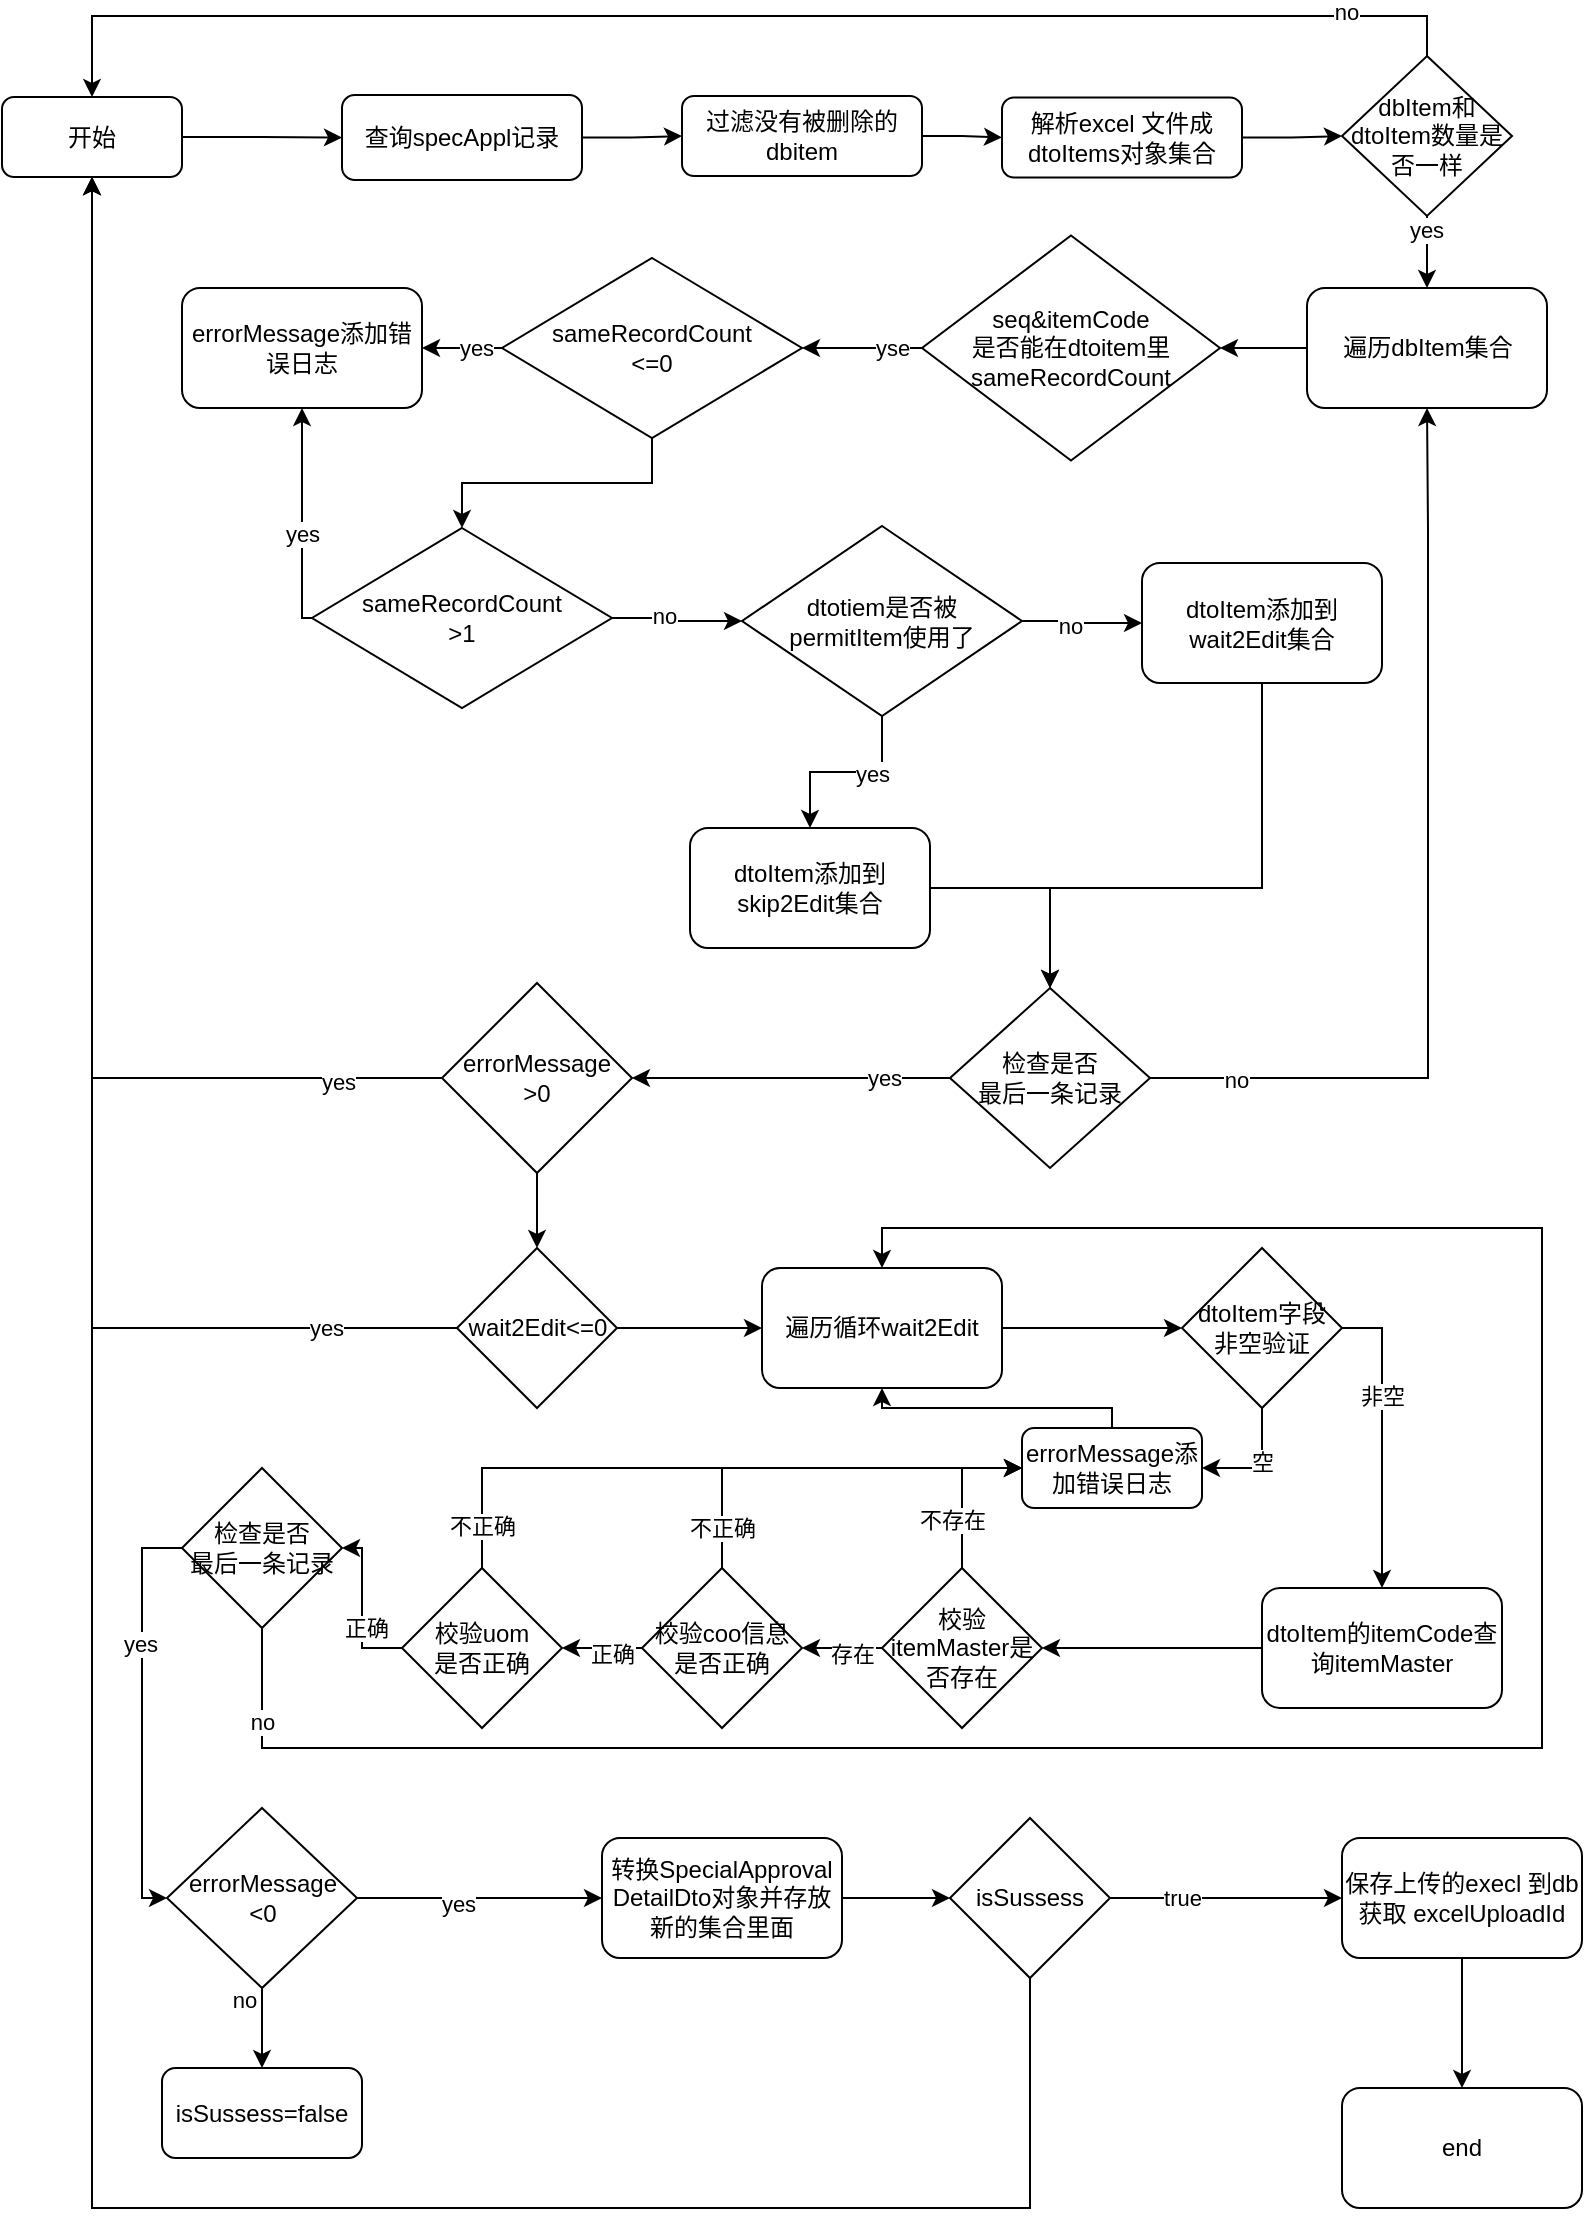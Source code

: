 <mxfile version="20.4.0" type="github">
  <diagram id="C5RBs43oDa-KdzZeNtuy" name="Page-1">
    <mxGraphModel dx="1422" dy="737" grid="1" gridSize="10" guides="1" tooltips="1" connect="1" arrows="1" fold="1" page="1" pageScale="1" pageWidth="827" pageHeight="1169" math="0" shadow="0">
      <root>
        <mxCell id="WIyWlLk6GJQsqaUBKTNV-0" />
        <mxCell id="WIyWlLk6GJQsqaUBKTNV-1" parent="WIyWlLk6GJQsqaUBKTNV-0" />
        <mxCell id="RgUNQmBHwqO6JFGZNGBy-1" value="" style="edgeStyle=orthogonalEdgeStyle;rounded=0;orthogonalLoop=1;jettySize=auto;html=1;" edge="1" parent="WIyWlLk6GJQsqaUBKTNV-1" source="WIyWlLk6GJQsqaUBKTNV-3" target="RgUNQmBHwqO6JFGZNGBy-0">
          <mxGeometry relative="1" as="geometry" />
        </mxCell>
        <mxCell id="WIyWlLk6GJQsqaUBKTNV-3" value="开始" style="rounded=1;whiteSpace=wrap;html=1;fontSize=12;glass=0;strokeWidth=1;shadow=0;" parent="WIyWlLk6GJQsqaUBKTNV-1" vertex="1">
          <mxGeometry x="10" y="74.5" width="90" height="40" as="geometry" />
        </mxCell>
        <mxCell id="RgUNQmBHwqO6JFGZNGBy-3" value="" style="edgeStyle=orthogonalEdgeStyle;rounded=0;orthogonalLoop=1;jettySize=auto;html=1;" edge="1" parent="WIyWlLk6GJQsqaUBKTNV-1" source="RgUNQmBHwqO6JFGZNGBy-0" target="RgUNQmBHwqO6JFGZNGBy-2">
          <mxGeometry relative="1" as="geometry" />
        </mxCell>
        <mxCell id="RgUNQmBHwqO6JFGZNGBy-0" value="查询specAppl记录" style="whiteSpace=wrap;html=1;rounded=1;glass=0;strokeWidth=1;shadow=0;" vertex="1" parent="WIyWlLk6GJQsqaUBKTNV-1">
          <mxGeometry x="180" y="73.5" width="120" height="42.5" as="geometry" />
        </mxCell>
        <mxCell id="RgUNQmBHwqO6JFGZNGBy-5" style="edgeStyle=orthogonalEdgeStyle;rounded=0;orthogonalLoop=1;jettySize=auto;html=1;exitX=1;exitY=0.5;exitDx=0;exitDy=0;entryX=0;entryY=0.5;entryDx=0;entryDy=0;" edge="1" parent="WIyWlLk6GJQsqaUBKTNV-1" source="RgUNQmBHwqO6JFGZNGBy-2" target="RgUNQmBHwqO6JFGZNGBy-4">
          <mxGeometry relative="1" as="geometry" />
        </mxCell>
        <mxCell id="RgUNQmBHwqO6JFGZNGBy-2" value="过滤没有被删除的dbitem" style="whiteSpace=wrap;html=1;rounded=1;glass=0;strokeWidth=1;shadow=0;" vertex="1" parent="WIyWlLk6GJQsqaUBKTNV-1">
          <mxGeometry x="350" y="74" width="120" height="40" as="geometry" />
        </mxCell>
        <mxCell id="RgUNQmBHwqO6JFGZNGBy-8" style="edgeStyle=orthogonalEdgeStyle;rounded=0;orthogonalLoop=1;jettySize=auto;html=1;exitX=1;exitY=0.5;exitDx=0;exitDy=0;entryX=0;entryY=0.5;entryDx=0;entryDy=0;" edge="1" parent="WIyWlLk6GJQsqaUBKTNV-1" source="RgUNQmBHwqO6JFGZNGBy-4" target="RgUNQmBHwqO6JFGZNGBy-7">
          <mxGeometry relative="1" as="geometry" />
        </mxCell>
        <mxCell id="RgUNQmBHwqO6JFGZNGBy-4" value="解析excel 文件成dtoItems对象集合" style="rounded=1;whiteSpace=wrap;html=1;fontSize=12;glass=0;strokeWidth=1;shadow=0;" vertex="1" parent="WIyWlLk6GJQsqaUBKTNV-1">
          <mxGeometry x="510" y="74.75" width="120" height="40" as="geometry" />
        </mxCell>
        <mxCell id="RgUNQmBHwqO6JFGZNGBy-9" style="edgeStyle=orthogonalEdgeStyle;rounded=0;orthogonalLoop=1;jettySize=auto;html=1;exitX=0.5;exitY=0;exitDx=0;exitDy=0;entryX=0.5;entryY=0;entryDx=0;entryDy=0;" edge="1" parent="WIyWlLk6GJQsqaUBKTNV-1" source="RgUNQmBHwqO6JFGZNGBy-7" target="WIyWlLk6GJQsqaUBKTNV-3">
          <mxGeometry relative="1" as="geometry" />
        </mxCell>
        <mxCell id="RgUNQmBHwqO6JFGZNGBy-10" value="no" style="edgeLabel;html=1;align=center;verticalAlign=middle;resizable=0;points=[];" vertex="1" connectable="0" parent="RgUNQmBHwqO6JFGZNGBy-9">
          <mxGeometry x="-0.832" y="-2" relative="1" as="geometry">
            <mxPoint as="offset" />
          </mxGeometry>
        </mxCell>
        <mxCell id="RgUNQmBHwqO6JFGZNGBy-12" value="" style="edgeStyle=orthogonalEdgeStyle;rounded=0;orthogonalLoop=1;jettySize=auto;html=1;" edge="1" parent="WIyWlLk6GJQsqaUBKTNV-1" source="RgUNQmBHwqO6JFGZNGBy-7" target="RgUNQmBHwqO6JFGZNGBy-11">
          <mxGeometry relative="1" as="geometry" />
        </mxCell>
        <mxCell id="RgUNQmBHwqO6JFGZNGBy-21" value="yes" style="edgeLabel;html=1;align=center;verticalAlign=middle;resizable=0;points=[];" vertex="1" connectable="0" parent="RgUNQmBHwqO6JFGZNGBy-12">
          <mxGeometry x="-0.68" y="-1" relative="1" as="geometry">
            <mxPoint as="offset" />
          </mxGeometry>
        </mxCell>
        <mxCell id="RgUNQmBHwqO6JFGZNGBy-7" value="&lt;div&gt;dbItem和&lt;/div&gt;&lt;div&gt;dtoItem数量是否一样&lt;br&gt;&lt;/div&gt;" style="rhombus;whiteSpace=wrap;html=1;" vertex="1" parent="WIyWlLk6GJQsqaUBKTNV-1">
          <mxGeometry x="680" y="54" width="85" height="80" as="geometry" />
        </mxCell>
        <mxCell id="RgUNQmBHwqO6JFGZNGBy-16" style="edgeStyle=orthogonalEdgeStyle;rounded=0;orthogonalLoop=1;jettySize=auto;html=1;exitX=0;exitY=0.5;exitDx=0;exitDy=0;entryX=1;entryY=0.5;entryDx=0;entryDy=0;" edge="1" parent="WIyWlLk6GJQsqaUBKTNV-1" source="RgUNQmBHwqO6JFGZNGBy-11" target="RgUNQmBHwqO6JFGZNGBy-15">
          <mxGeometry relative="1" as="geometry" />
        </mxCell>
        <mxCell id="RgUNQmBHwqO6JFGZNGBy-11" value="遍历dbItem集合" style="rounded=1;whiteSpace=wrap;html=1;" vertex="1" parent="WIyWlLk6GJQsqaUBKTNV-1">
          <mxGeometry x="662.5" y="170" width="120" height="60" as="geometry" />
        </mxCell>
        <mxCell id="RgUNQmBHwqO6JFGZNGBy-18" value="" style="edgeStyle=orthogonalEdgeStyle;rounded=0;orthogonalLoop=1;jettySize=auto;html=1;" edge="1" parent="WIyWlLk6GJQsqaUBKTNV-1" source="RgUNQmBHwqO6JFGZNGBy-15" target="RgUNQmBHwqO6JFGZNGBy-17">
          <mxGeometry relative="1" as="geometry" />
        </mxCell>
        <mxCell id="RgUNQmBHwqO6JFGZNGBy-19" value="yse" style="edgeLabel;html=1;align=center;verticalAlign=middle;resizable=0;points=[];" vertex="1" connectable="0" parent="RgUNQmBHwqO6JFGZNGBy-18">
          <mxGeometry x="-0.697" y="1" relative="1" as="geometry">
            <mxPoint x="-6" y="-1" as="offset" />
          </mxGeometry>
        </mxCell>
        <mxCell id="RgUNQmBHwqO6JFGZNGBy-15" value="&lt;div&gt;seq&amp;amp;itemCode&lt;/div&gt;&lt;div&gt;是否能在dtoitem里&lt;/div&gt;&lt;div&gt;sameRecordCount&lt;/div&gt;" style="rhombus;whiteSpace=wrap;html=1;" vertex="1" parent="WIyWlLk6GJQsqaUBKTNV-1">
          <mxGeometry x="470" y="143.75" width="149" height="112.5" as="geometry" />
        </mxCell>
        <mxCell id="RgUNQmBHwqO6JFGZNGBy-23" value="" style="edgeStyle=orthogonalEdgeStyle;rounded=0;orthogonalLoop=1;jettySize=auto;html=1;" edge="1" parent="WIyWlLk6GJQsqaUBKTNV-1" source="RgUNQmBHwqO6JFGZNGBy-17" target="RgUNQmBHwqO6JFGZNGBy-22">
          <mxGeometry relative="1" as="geometry" />
        </mxCell>
        <mxCell id="RgUNQmBHwqO6JFGZNGBy-24" value="yes" style="edgeLabel;html=1;align=center;verticalAlign=middle;resizable=0;points=[];" vertex="1" connectable="0" parent="RgUNQmBHwqO6JFGZNGBy-23">
          <mxGeometry x="-0.68" relative="1" as="geometry">
            <mxPoint x="-7" as="offset" />
          </mxGeometry>
        </mxCell>
        <mxCell id="RgUNQmBHwqO6JFGZNGBy-28" style="edgeStyle=orthogonalEdgeStyle;rounded=0;orthogonalLoop=1;jettySize=auto;html=1;exitX=0.5;exitY=1;exitDx=0;exitDy=0;entryX=0.5;entryY=0;entryDx=0;entryDy=0;" edge="1" parent="WIyWlLk6GJQsqaUBKTNV-1" source="RgUNQmBHwqO6JFGZNGBy-17" target="RgUNQmBHwqO6JFGZNGBy-27">
          <mxGeometry relative="1" as="geometry" />
        </mxCell>
        <mxCell id="RgUNQmBHwqO6JFGZNGBy-17" value="&lt;div&gt;sameRecordCount&lt;/div&gt;&amp;lt;=0" style="rhombus;whiteSpace=wrap;html=1;" vertex="1" parent="WIyWlLk6GJQsqaUBKTNV-1">
          <mxGeometry x="260" y="155" width="150" height="90" as="geometry" />
        </mxCell>
        <mxCell id="RgUNQmBHwqO6JFGZNGBy-22" value="errorMessage添加错误日志" style="rounded=1;whiteSpace=wrap;html=1;" vertex="1" parent="WIyWlLk6GJQsqaUBKTNV-1">
          <mxGeometry x="100" y="170" width="120" height="60" as="geometry" />
        </mxCell>
        <mxCell id="RgUNQmBHwqO6JFGZNGBy-30" style="edgeStyle=orthogonalEdgeStyle;rounded=0;orthogonalLoop=1;jettySize=auto;html=1;exitX=0;exitY=0.5;exitDx=0;exitDy=0;" edge="1" parent="WIyWlLk6GJQsqaUBKTNV-1" source="RgUNQmBHwqO6JFGZNGBy-27" target="RgUNQmBHwqO6JFGZNGBy-22">
          <mxGeometry relative="1" as="geometry">
            <Array as="points">
              <mxPoint x="160" y="335" />
            </Array>
          </mxGeometry>
        </mxCell>
        <mxCell id="RgUNQmBHwqO6JFGZNGBy-34" value="yes" style="edgeLabel;html=1;align=center;verticalAlign=middle;resizable=0;points=[];" vertex="1" connectable="0" parent="RgUNQmBHwqO6JFGZNGBy-30">
          <mxGeometry x="-0.553" relative="1" as="geometry">
            <mxPoint y="-23" as="offset" />
          </mxGeometry>
        </mxCell>
        <mxCell id="RgUNQmBHwqO6JFGZNGBy-32" value="" style="edgeStyle=orthogonalEdgeStyle;rounded=0;orthogonalLoop=1;jettySize=auto;html=1;entryX=0;entryY=0.5;entryDx=0;entryDy=0;" edge="1" parent="WIyWlLk6GJQsqaUBKTNV-1" source="RgUNQmBHwqO6JFGZNGBy-27" target="RgUNQmBHwqO6JFGZNGBy-33">
          <mxGeometry relative="1" as="geometry">
            <mxPoint x="440" y="371.25" as="targetPoint" />
          </mxGeometry>
        </mxCell>
        <mxCell id="RgUNQmBHwqO6JFGZNGBy-35" value="no" style="edgeLabel;html=1;align=center;verticalAlign=middle;resizable=0;points=[];" vertex="1" connectable="0" parent="RgUNQmBHwqO6JFGZNGBy-32">
          <mxGeometry x="-0.233" y="1" relative="1" as="geometry">
            <mxPoint as="offset" />
          </mxGeometry>
        </mxCell>
        <mxCell id="RgUNQmBHwqO6JFGZNGBy-27" value="&lt;div&gt;sameRecordCount&lt;/div&gt;&amp;gt;1" style="rhombus;whiteSpace=wrap;html=1;" vertex="1" parent="WIyWlLk6GJQsqaUBKTNV-1">
          <mxGeometry x="165" y="290" width="150" height="90" as="geometry" />
        </mxCell>
        <mxCell id="RgUNQmBHwqO6JFGZNGBy-37" value="" style="edgeStyle=orthogonalEdgeStyle;rounded=0;orthogonalLoop=1;jettySize=auto;html=1;" edge="1" parent="WIyWlLk6GJQsqaUBKTNV-1" source="RgUNQmBHwqO6JFGZNGBy-33" target="RgUNQmBHwqO6JFGZNGBy-36">
          <mxGeometry relative="1" as="geometry" />
        </mxCell>
        <mxCell id="RgUNQmBHwqO6JFGZNGBy-38" value="yes" style="edgeLabel;html=1;align=center;verticalAlign=middle;resizable=0;points=[];" vertex="1" connectable="0" parent="RgUNQmBHwqO6JFGZNGBy-37">
          <mxGeometry x="-0.272" relative="1" as="geometry">
            <mxPoint y="1" as="offset" />
          </mxGeometry>
        </mxCell>
        <mxCell id="RgUNQmBHwqO6JFGZNGBy-40" value="" style="edgeStyle=orthogonalEdgeStyle;rounded=0;orthogonalLoop=1;jettySize=auto;html=1;" edge="1" parent="WIyWlLk6GJQsqaUBKTNV-1" source="RgUNQmBHwqO6JFGZNGBy-33" target="RgUNQmBHwqO6JFGZNGBy-39">
          <mxGeometry relative="1" as="geometry" />
        </mxCell>
        <mxCell id="RgUNQmBHwqO6JFGZNGBy-41" value="no" style="edgeLabel;html=1;align=center;verticalAlign=middle;resizable=0;points=[];" vertex="1" connectable="0" parent="RgUNQmBHwqO6JFGZNGBy-40">
          <mxGeometry x="-0.218" y="-2" relative="1" as="geometry">
            <mxPoint as="offset" />
          </mxGeometry>
        </mxCell>
        <mxCell id="RgUNQmBHwqO6JFGZNGBy-33" value="&lt;div&gt;dtotiem是否被&lt;/div&gt;&lt;div&gt;permitItem使用了&lt;/div&gt;" style="rhombus;whiteSpace=wrap;html=1;" vertex="1" parent="WIyWlLk6GJQsqaUBKTNV-1">
          <mxGeometry x="380" y="289" width="140" height="95" as="geometry" />
        </mxCell>
        <mxCell id="RgUNQmBHwqO6JFGZNGBy-43" value="" style="edgeStyle=orthogonalEdgeStyle;rounded=0;orthogonalLoop=1;jettySize=auto;html=1;" edge="1" parent="WIyWlLk6GJQsqaUBKTNV-1" source="RgUNQmBHwqO6JFGZNGBy-36" target="RgUNQmBHwqO6JFGZNGBy-42">
          <mxGeometry relative="1" as="geometry" />
        </mxCell>
        <mxCell id="RgUNQmBHwqO6JFGZNGBy-36" value="dtoItem添加到skip2Edit集合" style="rounded=1;whiteSpace=wrap;html=1;" vertex="1" parent="WIyWlLk6GJQsqaUBKTNV-1">
          <mxGeometry x="354" y="440" width="120" height="60" as="geometry" />
        </mxCell>
        <mxCell id="RgUNQmBHwqO6JFGZNGBy-44" style="edgeStyle=orthogonalEdgeStyle;rounded=0;orthogonalLoop=1;jettySize=auto;html=1;exitX=0.5;exitY=1;exitDx=0;exitDy=0;entryX=0.5;entryY=0;entryDx=0;entryDy=0;" edge="1" parent="WIyWlLk6GJQsqaUBKTNV-1" source="RgUNQmBHwqO6JFGZNGBy-39" target="RgUNQmBHwqO6JFGZNGBy-42">
          <mxGeometry relative="1" as="geometry">
            <Array as="points">
              <mxPoint x="590" y="470" />
              <mxPoint x="560" y="470" />
            </Array>
          </mxGeometry>
        </mxCell>
        <mxCell id="RgUNQmBHwqO6JFGZNGBy-39" value="dtoItem添加到wait2Edit集合" style="rounded=1;whiteSpace=wrap;html=1;" vertex="1" parent="WIyWlLk6GJQsqaUBKTNV-1">
          <mxGeometry x="580" y="307.5" width="120" height="60" as="geometry" />
        </mxCell>
        <mxCell id="RgUNQmBHwqO6JFGZNGBy-45" style="edgeStyle=orthogonalEdgeStyle;rounded=0;orthogonalLoop=1;jettySize=auto;html=1;exitX=1;exitY=0.5;exitDx=0;exitDy=0;entryX=0.5;entryY=1;entryDx=0;entryDy=0;" edge="1" parent="WIyWlLk6GJQsqaUBKTNV-1" source="RgUNQmBHwqO6JFGZNGBy-42" target="RgUNQmBHwqO6JFGZNGBy-11">
          <mxGeometry relative="1" as="geometry">
            <Array as="points">
              <mxPoint x="723" y="565" />
              <mxPoint x="723" y="290" />
            </Array>
          </mxGeometry>
        </mxCell>
        <mxCell id="RgUNQmBHwqO6JFGZNGBy-46" value="no" style="edgeLabel;html=1;align=center;verticalAlign=middle;resizable=0;points=[];" vertex="1" connectable="0" parent="RgUNQmBHwqO6JFGZNGBy-45">
          <mxGeometry x="-0.82" y="-1" relative="1" as="geometry">
            <mxPoint as="offset" />
          </mxGeometry>
        </mxCell>
        <mxCell id="RgUNQmBHwqO6JFGZNGBy-48" value="" style="edgeStyle=orthogonalEdgeStyle;rounded=0;orthogonalLoop=1;jettySize=auto;html=1;entryX=1;entryY=0.5;entryDx=0;entryDy=0;" edge="1" parent="WIyWlLk6GJQsqaUBKTNV-1" source="RgUNQmBHwqO6JFGZNGBy-42" target="RgUNQmBHwqO6JFGZNGBy-51">
          <mxGeometry relative="1" as="geometry">
            <mxPoint x="380" y="565" as="targetPoint" />
          </mxGeometry>
        </mxCell>
        <mxCell id="RgUNQmBHwqO6JFGZNGBy-49" value="yes" style="edgeLabel;html=1;align=center;verticalAlign=middle;resizable=0;points=[];" vertex="1" connectable="0" parent="RgUNQmBHwqO6JFGZNGBy-48">
          <mxGeometry x="-0.744" relative="1" as="geometry">
            <mxPoint x="-13" as="offset" />
          </mxGeometry>
        </mxCell>
        <mxCell id="RgUNQmBHwqO6JFGZNGBy-42" value="&lt;div&gt;检查是否&lt;/div&gt;&lt;div&gt;最后一条记录&lt;br&gt;&lt;/div&gt;" style="rhombus;whiteSpace=wrap;html=1;" vertex="1" parent="WIyWlLk6GJQsqaUBKTNV-1">
          <mxGeometry x="484" y="520" width="100" height="90" as="geometry" />
        </mxCell>
        <mxCell id="RgUNQmBHwqO6JFGZNGBy-52" style="edgeStyle=orthogonalEdgeStyle;rounded=0;orthogonalLoop=1;jettySize=auto;html=1;exitX=0;exitY=0.5;exitDx=0;exitDy=0;entryX=0.5;entryY=1;entryDx=0;entryDy=0;" edge="1" parent="WIyWlLk6GJQsqaUBKTNV-1" source="RgUNQmBHwqO6JFGZNGBy-51" target="WIyWlLk6GJQsqaUBKTNV-3">
          <mxGeometry relative="1" as="geometry" />
        </mxCell>
        <mxCell id="RgUNQmBHwqO6JFGZNGBy-53" value="yes" style="edgeLabel;html=1;align=center;verticalAlign=middle;resizable=0;points=[];" vertex="1" connectable="0" parent="RgUNQmBHwqO6JFGZNGBy-52">
          <mxGeometry x="-0.834" y="2" relative="1" as="geometry">
            <mxPoint as="offset" />
          </mxGeometry>
        </mxCell>
        <mxCell id="RgUNQmBHwqO6JFGZNGBy-55" value="" style="edgeStyle=orthogonalEdgeStyle;rounded=0;orthogonalLoop=1;jettySize=auto;html=1;" edge="1" parent="WIyWlLk6GJQsqaUBKTNV-1" source="RgUNQmBHwqO6JFGZNGBy-51" target="RgUNQmBHwqO6JFGZNGBy-54">
          <mxGeometry relative="1" as="geometry" />
        </mxCell>
        <mxCell id="RgUNQmBHwqO6JFGZNGBy-51" value="&lt;div&gt;errorMessage&lt;/div&gt;&amp;gt;0" style="rhombus;whiteSpace=wrap;html=1;" vertex="1" parent="WIyWlLk6GJQsqaUBKTNV-1">
          <mxGeometry x="230" y="517.5" width="95" height="95" as="geometry" />
        </mxCell>
        <mxCell id="RgUNQmBHwqO6JFGZNGBy-56" style="edgeStyle=orthogonalEdgeStyle;rounded=0;orthogonalLoop=1;jettySize=auto;html=1;exitX=0;exitY=0.5;exitDx=0;exitDy=0;" edge="1" parent="WIyWlLk6GJQsqaUBKTNV-1" source="RgUNQmBHwqO6JFGZNGBy-54" target="WIyWlLk6GJQsqaUBKTNV-3">
          <mxGeometry relative="1" as="geometry" />
        </mxCell>
        <mxCell id="RgUNQmBHwqO6JFGZNGBy-57" value="yes" style="edgeLabel;html=1;align=center;verticalAlign=middle;resizable=0;points=[];" vertex="1" connectable="0" parent="RgUNQmBHwqO6JFGZNGBy-56">
          <mxGeometry x="-0.93" y="1" relative="1" as="geometry">
            <mxPoint x="-39" y="-1" as="offset" />
          </mxGeometry>
        </mxCell>
        <mxCell id="RgUNQmBHwqO6JFGZNGBy-59" value="" style="edgeStyle=orthogonalEdgeStyle;rounded=0;orthogonalLoop=1;jettySize=auto;html=1;" edge="1" parent="WIyWlLk6GJQsqaUBKTNV-1" source="RgUNQmBHwqO6JFGZNGBy-54" target="RgUNQmBHwqO6JFGZNGBy-58">
          <mxGeometry relative="1" as="geometry" />
        </mxCell>
        <mxCell id="RgUNQmBHwqO6JFGZNGBy-54" value="wait2Edit&amp;lt;=0" style="rhombus;whiteSpace=wrap;html=1;" vertex="1" parent="WIyWlLk6GJQsqaUBKTNV-1">
          <mxGeometry x="237.5" y="650" width="80" height="80" as="geometry" />
        </mxCell>
        <mxCell id="RgUNQmBHwqO6JFGZNGBy-63" style="edgeStyle=orthogonalEdgeStyle;rounded=0;orthogonalLoop=1;jettySize=auto;html=1;exitX=1;exitY=0.5;exitDx=0;exitDy=0;entryX=0;entryY=0.5;entryDx=0;entryDy=0;" edge="1" parent="WIyWlLk6GJQsqaUBKTNV-1" source="RgUNQmBHwqO6JFGZNGBy-58" target="RgUNQmBHwqO6JFGZNGBy-72">
          <mxGeometry relative="1" as="geometry">
            <mxPoint x="580" y="690" as="targetPoint" />
          </mxGeometry>
        </mxCell>
        <mxCell id="RgUNQmBHwqO6JFGZNGBy-58" value="遍历循环wait2Edit" style="rounded=1;whiteSpace=wrap;html=1;" vertex="1" parent="WIyWlLk6GJQsqaUBKTNV-1">
          <mxGeometry x="390" y="660" width="120" height="60" as="geometry" />
        </mxCell>
        <mxCell id="RgUNQmBHwqO6JFGZNGBy-68" value="" style="edgeStyle=orthogonalEdgeStyle;rounded=0;orthogonalLoop=1;jettySize=auto;html=1;exitX=1;exitY=0.5;exitDx=0;exitDy=0;" edge="1" parent="WIyWlLk6GJQsqaUBKTNV-1" source="RgUNQmBHwqO6JFGZNGBy-72" target="RgUNQmBHwqO6JFGZNGBy-67">
          <mxGeometry relative="1" as="geometry">
            <mxPoint x="640" y="720" as="sourcePoint" />
          </mxGeometry>
        </mxCell>
        <mxCell id="RgUNQmBHwqO6JFGZNGBy-75" value="非空" style="edgeLabel;html=1;align=center;verticalAlign=middle;resizable=0;points=[];" vertex="1" connectable="0" parent="RgUNQmBHwqO6JFGZNGBy-68">
          <mxGeometry x="-0.277" relative="1" as="geometry">
            <mxPoint as="offset" />
          </mxGeometry>
        </mxCell>
        <mxCell id="RgUNQmBHwqO6JFGZNGBy-70" value="" style="edgeStyle=orthogonalEdgeStyle;rounded=0;orthogonalLoop=1;jettySize=auto;html=1;entryX=1;entryY=0.5;entryDx=0;entryDy=0;" edge="1" parent="WIyWlLk6GJQsqaUBKTNV-1" source="RgUNQmBHwqO6JFGZNGBy-67" target="RgUNQmBHwqO6JFGZNGBy-78">
          <mxGeometry relative="1" as="geometry">
            <mxPoint x="510" y="850" as="targetPoint" />
          </mxGeometry>
        </mxCell>
        <mxCell id="RgUNQmBHwqO6JFGZNGBy-67" value="dtoItem的itemCode查询itemMaster" style="rounded=1;whiteSpace=wrap;html=1;" vertex="1" parent="WIyWlLk6GJQsqaUBKTNV-1">
          <mxGeometry x="640" y="820" width="120" height="60" as="geometry" />
        </mxCell>
        <mxCell id="RgUNQmBHwqO6JFGZNGBy-76" style="edgeStyle=orthogonalEdgeStyle;rounded=0;orthogonalLoop=1;jettySize=auto;html=1;exitX=0.5;exitY=1;exitDx=0;exitDy=0;entryX=1;entryY=0.5;entryDx=0;entryDy=0;" edge="1" parent="WIyWlLk6GJQsqaUBKTNV-1" source="RgUNQmBHwqO6JFGZNGBy-72" target="RgUNQmBHwqO6JFGZNGBy-73">
          <mxGeometry relative="1" as="geometry" />
        </mxCell>
        <mxCell id="RgUNQmBHwqO6JFGZNGBy-77" value="空" style="edgeLabel;html=1;align=center;verticalAlign=middle;resizable=0;points=[];" vertex="1" connectable="0" parent="RgUNQmBHwqO6JFGZNGBy-76">
          <mxGeometry x="-0.1" relative="1" as="geometry">
            <mxPoint as="offset" />
          </mxGeometry>
        </mxCell>
        <mxCell id="RgUNQmBHwqO6JFGZNGBy-72" value="&lt;div&gt;dtoItem字段&lt;/div&gt;&lt;div&gt;非空验证&lt;br&gt;&lt;/div&gt;" style="rhombus;whiteSpace=wrap;html=1;" vertex="1" parent="WIyWlLk6GJQsqaUBKTNV-1">
          <mxGeometry x="600" y="650" width="80" height="80" as="geometry" />
        </mxCell>
        <mxCell id="RgUNQmBHwqO6JFGZNGBy-83" style="edgeStyle=orthogonalEdgeStyle;rounded=0;orthogonalLoop=1;jettySize=auto;html=1;exitX=0.5;exitY=0;exitDx=0;exitDy=0;entryX=0.5;entryY=1;entryDx=0;entryDy=0;" edge="1" parent="WIyWlLk6GJQsqaUBKTNV-1" source="RgUNQmBHwqO6JFGZNGBy-73" target="RgUNQmBHwqO6JFGZNGBy-58">
          <mxGeometry relative="1" as="geometry">
            <Array as="points">
              <mxPoint x="565" y="730" />
              <mxPoint x="450" y="730" />
            </Array>
          </mxGeometry>
        </mxCell>
        <mxCell id="RgUNQmBHwqO6JFGZNGBy-73" value="errorMessage添加错误日志" style="rounded=1;whiteSpace=wrap;html=1;" vertex="1" parent="WIyWlLk6GJQsqaUBKTNV-1">
          <mxGeometry x="520" y="740" width="90" height="40" as="geometry" />
        </mxCell>
        <mxCell id="RgUNQmBHwqO6JFGZNGBy-79" style="edgeStyle=orthogonalEdgeStyle;rounded=0;orthogonalLoop=1;jettySize=auto;html=1;exitX=0.5;exitY=0;exitDx=0;exitDy=0;entryX=0;entryY=0.5;entryDx=0;entryDy=0;" edge="1" parent="WIyWlLk6GJQsqaUBKTNV-1" source="RgUNQmBHwqO6JFGZNGBy-78" target="RgUNQmBHwqO6JFGZNGBy-73">
          <mxGeometry relative="1" as="geometry" />
        </mxCell>
        <mxCell id="RgUNQmBHwqO6JFGZNGBy-80" value="不存在" style="edgeLabel;html=1;align=center;verticalAlign=middle;resizable=0;points=[];" vertex="1" connectable="0" parent="RgUNQmBHwqO6JFGZNGBy-79">
          <mxGeometry x="0.044" y="-2" relative="1" as="geometry">
            <mxPoint x="-7" y="18" as="offset" />
          </mxGeometry>
        </mxCell>
        <mxCell id="RgUNQmBHwqO6JFGZNGBy-82" value="" style="edgeStyle=orthogonalEdgeStyle;rounded=0;orthogonalLoop=1;jettySize=auto;html=1;" edge="1" parent="WIyWlLk6GJQsqaUBKTNV-1" source="RgUNQmBHwqO6JFGZNGBy-78" target="RgUNQmBHwqO6JFGZNGBy-81">
          <mxGeometry relative="1" as="geometry" />
        </mxCell>
        <mxCell id="RgUNQmBHwqO6JFGZNGBy-86" value="存在" style="edgeLabel;html=1;align=center;verticalAlign=middle;resizable=0;points=[];" vertex="1" connectable="0" parent="RgUNQmBHwqO6JFGZNGBy-82">
          <mxGeometry x="-0.225" y="3" relative="1" as="geometry">
            <mxPoint as="offset" />
          </mxGeometry>
        </mxCell>
        <mxCell id="RgUNQmBHwqO6JFGZNGBy-78" value="校验itemMaster是否存在" style="rhombus;whiteSpace=wrap;html=1;" vertex="1" parent="WIyWlLk6GJQsqaUBKTNV-1">
          <mxGeometry x="450" y="810" width="80" height="80" as="geometry" />
        </mxCell>
        <mxCell id="RgUNQmBHwqO6JFGZNGBy-84" style="edgeStyle=orthogonalEdgeStyle;rounded=0;orthogonalLoop=1;jettySize=auto;html=1;exitX=0.5;exitY=0;exitDx=0;exitDy=0;entryX=0;entryY=0.5;entryDx=0;entryDy=0;" edge="1" parent="WIyWlLk6GJQsqaUBKTNV-1" source="RgUNQmBHwqO6JFGZNGBy-81" target="RgUNQmBHwqO6JFGZNGBy-73">
          <mxGeometry relative="1" as="geometry">
            <Array as="points">
              <mxPoint x="370" y="760" />
            </Array>
          </mxGeometry>
        </mxCell>
        <mxCell id="RgUNQmBHwqO6JFGZNGBy-85" value="不正确" style="edgeLabel;html=1;align=center;verticalAlign=middle;resizable=0;points=[];" vertex="1" connectable="0" parent="RgUNQmBHwqO6JFGZNGBy-84">
          <mxGeometry x="-0.711" y="1" relative="1" as="geometry">
            <mxPoint x="1" y="9" as="offset" />
          </mxGeometry>
        </mxCell>
        <mxCell id="RgUNQmBHwqO6JFGZNGBy-88" value="" style="edgeStyle=orthogonalEdgeStyle;rounded=0;orthogonalLoop=1;jettySize=auto;html=1;" edge="1" parent="WIyWlLk6GJQsqaUBKTNV-1" source="RgUNQmBHwqO6JFGZNGBy-81" target="RgUNQmBHwqO6JFGZNGBy-87">
          <mxGeometry relative="1" as="geometry" />
        </mxCell>
        <mxCell id="RgUNQmBHwqO6JFGZNGBy-89" value="正确" style="edgeLabel;html=1;align=center;verticalAlign=middle;resizable=0;points=[];" vertex="1" connectable="0" parent="RgUNQmBHwqO6JFGZNGBy-88">
          <mxGeometry x="-0.225" y="3" relative="1" as="geometry">
            <mxPoint as="offset" />
          </mxGeometry>
        </mxCell>
        <mxCell id="RgUNQmBHwqO6JFGZNGBy-81" value="校验coo信息是否正确" style="rhombus;whiteSpace=wrap;html=1;" vertex="1" parent="WIyWlLk6GJQsqaUBKTNV-1">
          <mxGeometry x="330" y="810" width="80" height="80" as="geometry" />
        </mxCell>
        <mxCell id="RgUNQmBHwqO6JFGZNGBy-90" style="edgeStyle=orthogonalEdgeStyle;rounded=0;orthogonalLoop=1;jettySize=auto;html=1;exitX=0.5;exitY=0;exitDx=0;exitDy=0;entryX=0;entryY=0.5;entryDx=0;entryDy=0;" edge="1" parent="WIyWlLk6GJQsqaUBKTNV-1" source="RgUNQmBHwqO6JFGZNGBy-87" target="RgUNQmBHwqO6JFGZNGBy-73">
          <mxGeometry relative="1" as="geometry" />
        </mxCell>
        <mxCell id="RgUNQmBHwqO6JFGZNGBy-91" value="不正确" style="edgeLabel;html=1;align=center;verticalAlign=middle;resizable=0;points=[];" vertex="1" connectable="0" parent="RgUNQmBHwqO6JFGZNGBy-90">
          <mxGeometry x="-0.81" y="2" relative="1" as="geometry">
            <mxPoint x="2" y="9" as="offset" />
          </mxGeometry>
        </mxCell>
        <mxCell id="RgUNQmBHwqO6JFGZNGBy-113" style="edgeStyle=orthogonalEdgeStyle;rounded=0;orthogonalLoop=1;jettySize=auto;html=1;exitX=0;exitY=0.5;exitDx=0;exitDy=0;entryX=1;entryY=0.5;entryDx=0;entryDy=0;" edge="1" parent="WIyWlLk6GJQsqaUBKTNV-1" source="RgUNQmBHwqO6JFGZNGBy-87" target="RgUNQmBHwqO6JFGZNGBy-112">
          <mxGeometry relative="1" as="geometry" />
        </mxCell>
        <mxCell id="RgUNQmBHwqO6JFGZNGBy-114" value="正确" style="edgeLabel;html=1;align=center;verticalAlign=middle;resizable=0;points=[];" vertex="1" connectable="0" parent="RgUNQmBHwqO6JFGZNGBy-113">
          <mxGeometry x="-0.25" y="-2" relative="1" as="geometry">
            <mxPoint as="offset" />
          </mxGeometry>
        </mxCell>
        <mxCell id="RgUNQmBHwqO6JFGZNGBy-87" value="&lt;div&gt;校验uom&lt;/div&gt;&lt;div&gt;是否正确&lt;br&gt;&lt;/div&gt;" style="rhombus;whiteSpace=wrap;html=1;" vertex="1" parent="WIyWlLk6GJQsqaUBKTNV-1">
          <mxGeometry x="210" y="810" width="80" height="80" as="geometry" />
        </mxCell>
        <mxCell id="RgUNQmBHwqO6JFGZNGBy-95" value="" style="edgeStyle=orthogonalEdgeStyle;rounded=0;orthogonalLoop=1;jettySize=auto;html=1;" edge="1" parent="WIyWlLk6GJQsqaUBKTNV-1" source="RgUNQmBHwqO6JFGZNGBy-92" target="RgUNQmBHwqO6JFGZNGBy-94">
          <mxGeometry relative="1" as="geometry" />
        </mxCell>
        <mxCell id="RgUNQmBHwqO6JFGZNGBy-96" value="yes" style="edgeLabel;html=1;align=center;verticalAlign=middle;resizable=0;points=[];" vertex="1" connectable="0" parent="RgUNQmBHwqO6JFGZNGBy-95">
          <mxGeometry x="-0.192" y="-3" relative="1" as="geometry">
            <mxPoint x="1" as="offset" />
          </mxGeometry>
        </mxCell>
        <mxCell id="RgUNQmBHwqO6JFGZNGBy-100" value="" style="edgeStyle=orthogonalEdgeStyle;rounded=0;orthogonalLoop=1;jettySize=auto;html=1;" edge="1" parent="WIyWlLk6GJQsqaUBKTNV-1" source="RgUNQmBHwqO6JFGZNGBy-92" target="RgUNQmBHwqO6JFGZNGBy-99">
          <mxGeometry relative="1" as="geometry" />
        </mxCell>
        <mxCell id="RgUNQmBHwqO6JFGZNGBy-101" value="no" style="edgeLabel;html=1;align=center;verticalAlign=middle;resizable=0;points=[];" vertex="1" connectable="0" parent="RgUNQmBHwqO6JFGZNGBy-100">
          <mxGeometry x="-0.71" relative="1" as="geometry">
            <mxPoint x="-9" as="offset" />
          </mxGeometry>
        </mxCell>
        <mxCell id="RgUNQmBHwqO6JFGZNGBy-92" value="&lt;div&gt;errorMessage&lt;/div&gt;&lt;div&gt;&amp;lt;0&lt;br&gt;&lt;/div&gt;" style="rhombus;whiteSpace=wrap;html=1;" vertex="1" parent="WIyWlLk6GJQsqaUBKTNV-1">
          <mxGeometry x="92.5" y="930" width="95" height="90" as="geometry" />
        </mxCell>
        <mxCell id="RgUNQmBHwqO6JFGZNGBy-103" style="edgeStyle=orthogonalEdgeStyle;rounded=0;orthogonalLoop=1;jettySize=auto;html=1;exitX=1;exitY=0.5;exitDx=0;exitDy=0;entryX=0;entryY=0.5;entryDx=0;entryDy=0;" edge="1" parent="WIyWlLk6GJQsqaUBKTNV-1" source="RgUNQmBHwqO6JFGZNGBy-94" target="RgUNQmBHwqO6JFGZNGBy-102">
          <mxGeometry relative="1" as="geometry" />
        </mxCell>
        <mxCell id="RgUNQmBHwqO6JFGZNGBy-94" value="&lt;div&gt;转换SpecialApproval&lt;/div&gt;&lt;div&gt;DetailDto对象并存放新的集合里面&lt;/div&gt;" style="rounded=1;whiteSpace=wrap;html=1;" vertex="1" parent="WIyWlLk6GJQsqaUBKTNV-1">
          <mxGeometry x="310" y="945" width="120" height="60" as="geometry" />
        </mxCell>
        <mxCell id="RgUNQmBHwqO6JFGZNGBy-99" value="isSussess=false" style="rounded=1;whiteSpace=wrap;html=1;" vertex="1" parent="WIyWlLk6GJQsqaUBKTNV-1">
          <mxGeometry x="90" y="1060" width="100" height="45" as="geometry" />
        </mxCell>
        <mxCell id="RgUNQmBHwqO6JFGZNGBy-107" value="" style="edgeStyle=orthogonalEdgeStyle;rounded=0;orthogonalLoop=1;jettySize=auto;html=1;entryX=0;entryY=0.5;entryDx=0;entryDy=0;" edge="1" parent="WIyWlLk6GJQsqaUBKTNV-1" source="RgUNQmBHwqO6JFGZNGBy-102" target="RgUNQmBHwqO6JFGZNGBy-108">
          <mxGeometry relative="1" as="geometry">
            <mxPoint x="600" y="975" as="targetPoint" />
          </mxGeometry>
        </mxCell>
        <mxCell id="RgUNQmBHwqO6JFGZNGBy-111" value="true" style="edgeLabel;html=1;align=center;verticalAlign=middle;resizable=0;points=[];" vertex="1" connectable="0" parent="RgUNQmBHwqO6JFGZNGBy-107">
          <mxGeometry x="-0.22" y="-1" relative="1" as="geometry">
            <mxPoint x="-9" y="-1" as="offset" />
          </mxGeometry>
        </mxCell>
        <mxCell id="RgUNQmBHwqO6JFGZNGBy-119" style="edgeStyle=orthogonalEdgeStyle;rounded=0;orthogonalLoop=1;jettySize=auto;html=1;exitX=0.5;exitY=1;exitDx=0;exitDy=0;entryX=0.5;entryY=1;entryDx=0;entryDy=0;" edge="1" parent="WIyWlLk6GJQsqaUBKTNV-1" source="RgUNQmBHwqO6JFGZNGBy-102" target="WIyWlLk6GJQsqaUBKTNV-3">
          <mxGeometry relative="1" as="geometry">
            <mxPoint x="30" y="500" as="targetPoint" />
            <Array as="points">
              <mxPoint x="524" y="1130" />
              <mxPoint x="55" y="1130" />
            </Array>
          </mxGeometry>
        </mxCell>
        <mxCell id="RgUNQmBHwqO6JFGZNGBy-102" value="isSussess" style="rhombus;whiteSpace=wrap;html=1;" vertex="1" parent="WIyWlLk6GJQsqaUBKTNV-1">
          <mxGeometry x="484" y="935" width="80" height="80" as="geometry" />
        </mxCell>
        <mxCell id="RgUNQmBHwqO6JFGZNGBy-110" value="" style="edgeStyle=orthogonalEdgeStyle;rounded=0;orthogonalLoop=1;jettySize=auto;html=1;" edge="1" parent="WIyWlLk6GJQsqaUBKTNV-1" source="RgUNQmBHwqO6JFGZNGBy-108" target="RgUNQmBHwqO6JFGZNGBy-109">
          <mxGeometry relative="1" as="geometry" />
        </mxCell>
        <mxCell id="RgUNQmBHwqO6JFGZNGBy-108" value="&lt;div&gt;保存上传的execl 到db&lt;/div&gt;&lt;div&gt;获取 excelUploadId&lt;br&gt;&lt;/div&gt;" style="rounded=1;whiteSpace=wrap;html=1;" vertex="1" parent="WIyWlLk6GJQsqaUBKTNV-1">
          <mxGeometry x="680" y="945" width="120" height="60" as="geometry" />
        </mxCell>
        <mxCell id="RgUNQmBHwqO6JFGZNGBy-109" value="&lt;div&gt;end&lt;/div&gt;" style="rounded=1;whiteSpace=wrap;html=1;" vertex="1" parent="WIyWlLk6GJQsqaUBKTNV-1">
          <mxGeometry x="680" y="1070" width="120" height="60" as="geometry" />
        </mxCell>
        <mxCell id="RgUNQmBHwqO6JFGZNGBy-115" style="edgeStyle=orthogonalEdgeStyle;rounded=0;orthogonalLoop=1;jettySize=auto;html=1;exitX=0.5;exitY=1;exitDx=0;exitDy=0;entryX=0.5;entryY=0;entryDx=0;entryDy=0;" edge="1" parent="WIyWlLk6GJQsqaUBKTNV-1" source="RgUNQmBHwqO6JFGZNGBy-112" target="RgUNQmBHwqO6JFGZNGBy-58">
          <mxGeometry relative="1" as="geometry">
            <Array as="points">
              <mxPoint x="140" y="900" />
              <mxPoint x="780" y="900" />
              <mxPoint x="780" y="640" />
              <mxPoint x="450" y="640" />
            </Array>
          </mxGeometry>
        </mxCell>
        <mxCell id="RgUNQmBHwqO6JFGZNGBy-117" value="no" style="edgeLabel;html=1;align=center;verticalAlign=middle;resizable=0;points=[];" vertex="1" connectable="0" parent="RgUNQmBHwqO6JFGZNGBy-115">
          <mxGeometry x="-0.929" relative="1" as="geometry">
            <mxPoint as="offset" />
          </mxGeometry>
        </mxCell>
        <mxCell id="RgUNQmBHwqO6JFGZNGBy-116" style="edgeStyle=orthogonalEdgeStyle;rounded=0;orthogonalLoop=1;jettySize=auto;html=1;exitX=0;exitY=0.5;exitDx=0;exitDy=0;entryX=0;entryY=0.5;entryDx=0;entryDy=0;" edge="1" parent="WIyWlLk6GJQsqaUBKTNV-1" source="RgUNQmBHwqO6JFGZNGBy-112" target="RgUNQmBHwqO6JFGZNGBy-92">
          <mxGeometry relative="1" as="geometry" />
        </mxCell>
        <mxCell id="RgUNQmBHwqO6JFGZNGBy-118" value="yes" style="edgeLabel;html=1;align=center;verticalAlign=middle;resizable=0;points=[];" vertex="1" connectable="0" parent="RgUNQmBHwqO6JFGZNGBy-116">
          <mxGeometry x="-0.345" y="-1" relative="1" as="geometry">
            <mxPoint as="offset" />
          </mxGeometry>
        </mxCell>
        <mxCell id="RgUNQmBHwqO6JFGZNGBy-112" value="&lt;div&gt;检查是否&lt;/div&gt;&lt;div&gt;最后一条记录&lt;br&gt;&lt;/div&gt;" style="rhombus;whiteSpace=wrap;html=1;" vertex="1" parent="WIyWlLk6GJQsqaUBKTNV-1">
          <mxGeometry x="100" y="760" width="80" height="80" as="geometry" />
        </mxCell>
      </root>
    </mxGraphModel>
  </diagram>
</mxfile>
